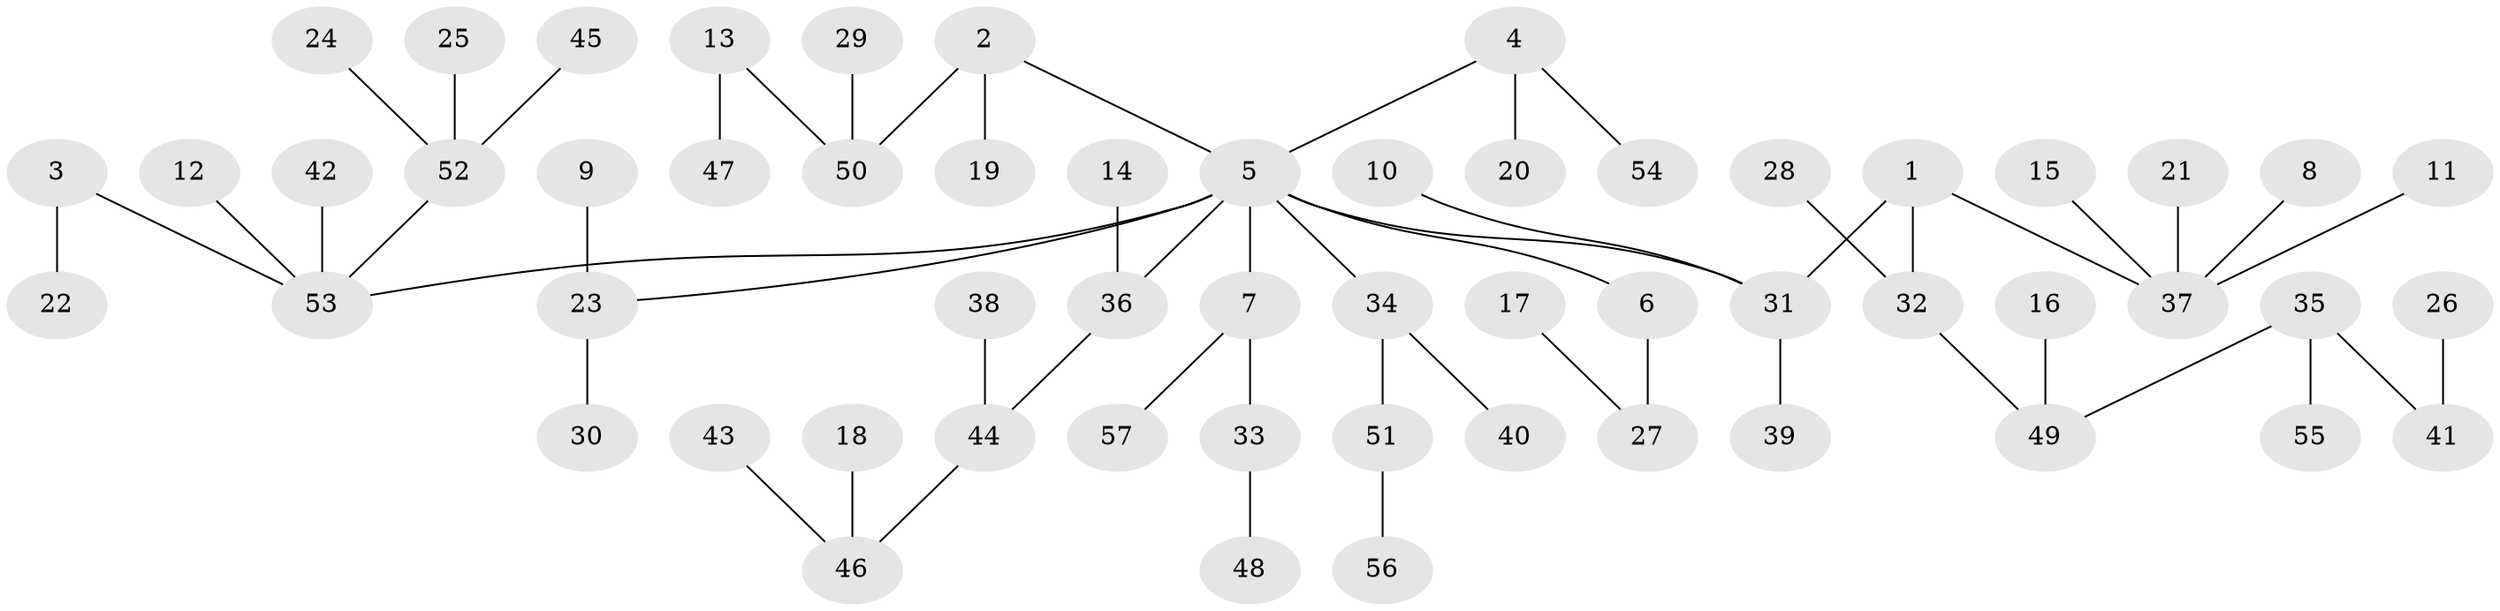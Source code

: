 // original degree distribution, {2: 0.18421052631578946, 5: 0.06140350877192982, 7: 0.008771929824561403, 3: 0.11403508771929824, 4: 0.06140350877192982, 6: 0.017543859649122806, 1: 0.5526315789473685}
// Generated by graph-tools (version 1.1) at 2025/26/03/09/25 03:26:23]
// undirected, 57 vertices, 56 edges
graph export_dot {
graph [start="1"]
  node [color=gray90,style=filled];
  1;
  2;
  3;
  4;
  5;
  6;
  7;
  8;
  9;
  10;
  11;
  12;
  13;
  14;
  15;
  16;
  17;
  18;
  19;
  20;
  21;
  22;
  23;
  24;
  25;
  26;
  27;
  28;
  29;
  30;
  31;
  32;
  33;
  34;
  35;
  36;
  37;
  38;
  39;
  40;
  41;
  42;
  43;
  44;
  45;
  46;
  47;
  48;
  49;
  50;
  51;
  52;
  53;
  54;
  55;
  56;
  57;
  1 -- 31 [weight=1.0];
  1 -- 32 [weight=1.0];
  1 -- 37 [weight=1.0];
  2 -- 5 [weight=1.0];
  2 -- 19 [weight=1.0];
  2 -- 50 [weight=1.0];
  3 -- 22 [weight=1.0];
  3 -- 53 [weight=1.0];
  4 -- 5 [weight=1.0];
  4 -- 20 [weight=1.0];
  4 -- 54 [weight=1.0];
  5 -- 6 [weight=1.0];
  5 -- 7 [weight=1.0];
  5 -- 23 [weight=1.0];
  5 -- 31 [weight=1.0];
  5 -- 34 [weight=1.0];
  5 -- 36 [weight=1.0];
  5 -- 53 [weight=1.0];
  6 -- 27 [weight=1.0];
  7 -- 33 [weight=1.0];
  7 -- 57 [weight=1.0];
  8 -- 37 [weight=1.0];
  9 -- 23 [weight=1.0];
  10 -- 31 [weight=1.0];
  11 -- 37 [weight=1.0];
  12 -- 53 [weight=1.0];
  13 -- 47 [weight=1.0];
  13 -- 50 [weight=1.0];
  14 -- 36 [weight=1.0];
  15 -- 37 [weight=1.0];
  16 -- 49 [weight=1.0];
  17 -- 27 [weight=1.0];
  18 -- 46 [weight=1.0];
  21 -- 37 [weight=1.0];
  23 -- 30 [weight=1.0];
  24 -- 52 [weight=1.0];
  25 -- 52 [weight=1.0];
  26 -- 41 [weight=1.0];
  28 -- 32 [weight=1.0];
  29 -- 50 [weight=1.0];
  31 -- 39 [weight=1.0];
  32 -- 49 [weight=1.0];
  33 -- 48 [weight=1.0];
  34 -- 40 [weight=1.0];
  34 -- 51 [weight=1.0];
  35 -- 41 [weight=1.0];
  35 -- 49 [weight=1.0];
  35 -- 55 [weight=1.0];
  36 -- 44 [weight=1.0];
  38 -- 44 [weight=1.0];
  42 -- 53 [weight=1.0];
  43 -- 46 [weight=1.0];
  44 -- 46 [weight=1.0];
  45 -- 52 [weight=1.0];
  51 -- 56 [weight=1.0];
  52 -- 53 [weight=1.0];
}
